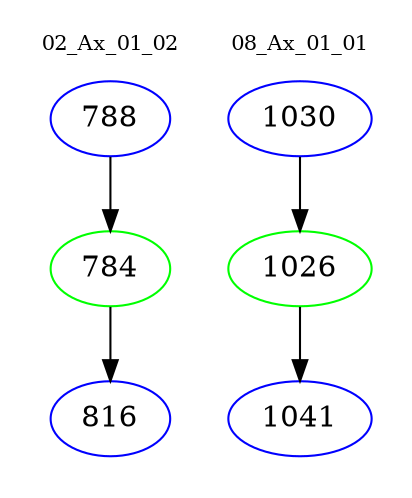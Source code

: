 digraph{
subgraph cluster_0 {
color = white
label = "02_Ax_01_02";
fontsize=10;
T0_788 [label="788", color="blue"]
T0_788 -> T0_784 [color="black"]
T0_784 [label="784", color="green"]
T0_784 -> T0_816 [color="black"]
T0_816 [label="816", color="blue"]
}
subgraph cluster_1 {
color = white
label = "08_Ax_01_01";
fontsize=10;
T1_1030 [label="1030", color="blue"]
T1_1030 -> T1_1026 [color="black"]
T1_1026 [label="1026", color="green"]
T1_1026 -> T1_1041 [color="black"]
T1_1041 [label="1041", color="blue"]
}
}
